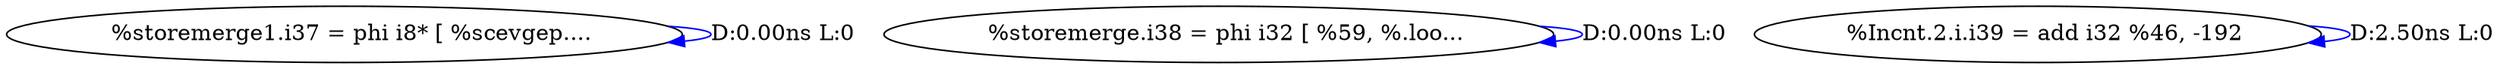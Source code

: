 digraph {
Node0x3107600[label="  %storemerge1.i37 = phi i8* [ %scevgep...."];
Node0x3107600 -> Node0x3107600[label="D:0.00ns L:0",color=blue];
Node0x31076e0[label="  %storemerge.i38 = phi i32 [ %59, %.loo..."];
Node0x31076e0 -> Node0x31076e0[label="D:0.00ns L:0",color=blue];
Node0x31078a0[label="  %Incnt.2.i.i39 = add i32 %46, -192"];
Node0x31078a0 -> Node0x31078a0[label="D:2.50ns L:0",color=blue];
}
